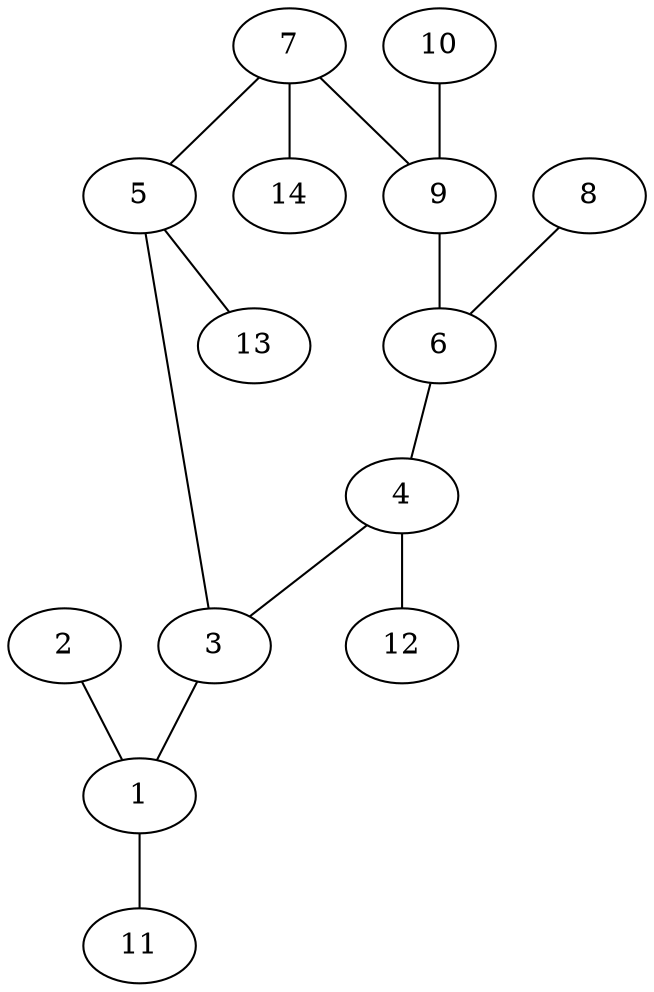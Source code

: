 graph molecule_2902 {
	1	 [chem=C];
	11	 [chem=H];
	1 -- 11	 [valence=1];
	2	 [chem=O];
	2 -- 1	 [valence=2];
	3	 [chem=C];
	3 -- 1	 [valence=1];
	4	 [chem=C];
	4 -- 3	 [valence=2];
	12	 [chem=H];
	4 -- 12	 [valence=1];
	5	 [chem=C];
	5 -- 3	 [valence=1];
	13	 [chem=H];
	5 -- 13	 [valence=1];
	6	 [chem=C];
	6 -- 4	 [valence=1];
	7	 [chem=C];
	7 -- 5	 [valence=2];
	9	 [chem=C];
	7 -- 9	 [valence=1];
	14	 [chem=H];
	7 -- 14	 [valence=1];
	8	 [chem=Cl];
	8 -- 6	 [valence=1];
	9 -- 6	 [valence=2];
	10	 [chem=Cl];
	10 -- 9	 [valence=1];
}
